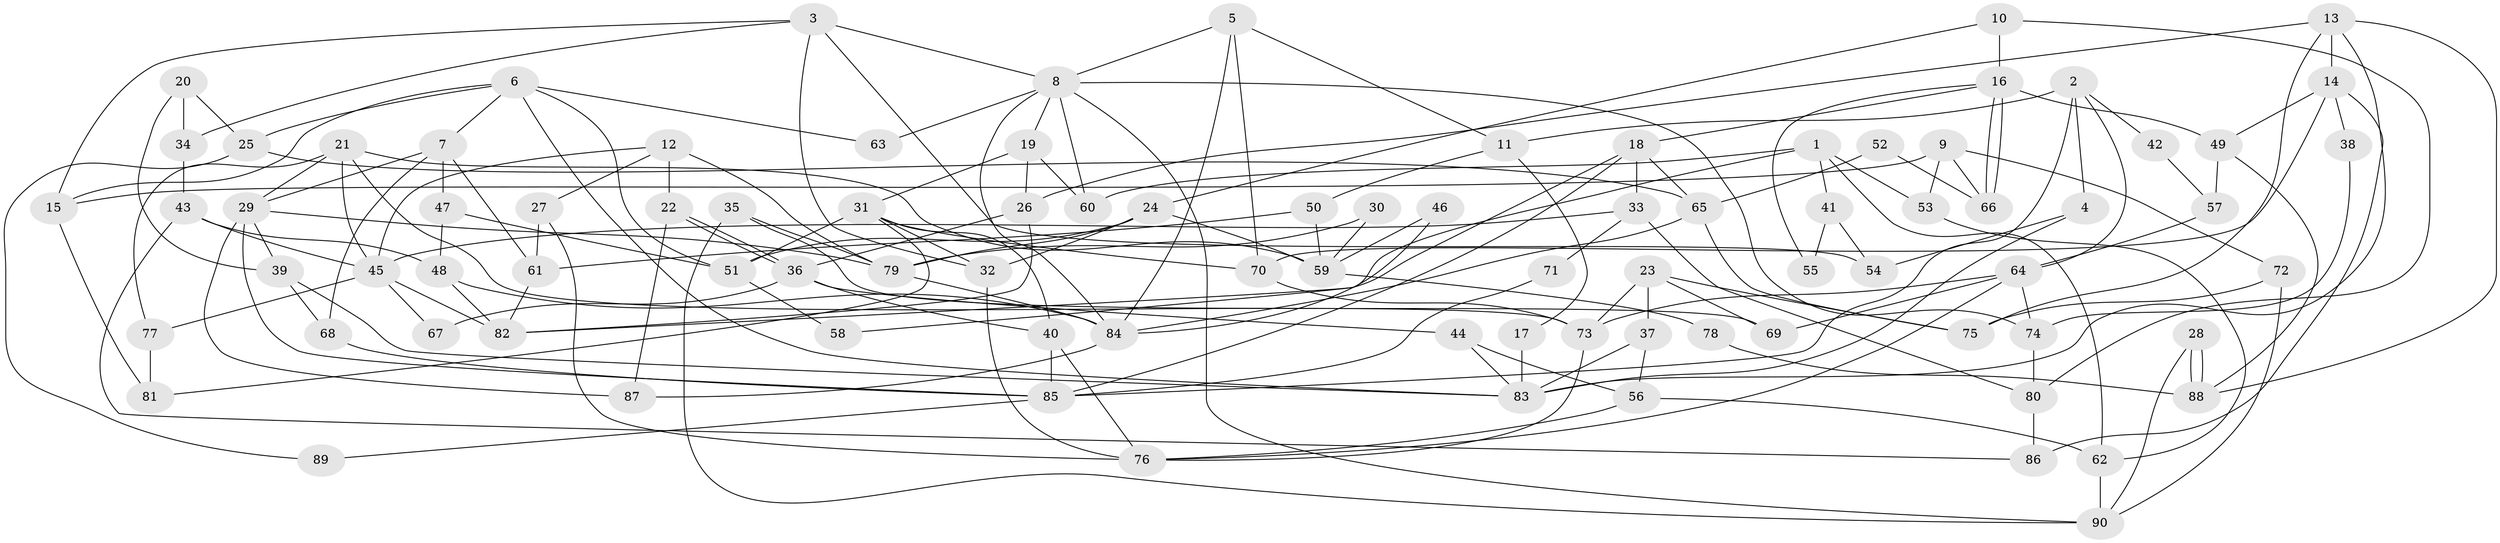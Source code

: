 // coarse degree distribution, {7: 0.10344827586206896, 5: 0.20689655172413793, 8: 0.1206896551724138, 9: 0.034482758620689655, 4: 0.1724137931034483, 2: 0.13793103448275862, 6: 0.05172413793103448, 3: 0.1724137931034483}
// Generated by graph-tools (version 1.1) at 2025/41/03/06/25 10:41:54]
// undirected, 90 vertices, 180 edges
graph export_dot {
graph [start="1"]
  node [color=gray90,style=filled];
  1;
  2;
  3;
  4;
  5;
  6;
  7;
  8;
  9;
  10;
  11;
  12;
  13;
  14;
  15;
  16;
  17;
  18;
  19;
  20;
  21;
  22;
  23;
  24;
  25;
  26;
  27;
  28;
  29;
  30;
  31;
  32;
  33;
  34;
  35;
  36;
  37;
  38;
  39;
  40;
  41;
  42;
  43;
  44;
  45;
  46;
  47;
  48;
  49;
  50;
  51;
  52;
  53;
  54;
  55;
  56;
  57;
  58;
  59;
  60;
  61;
  62;
  63;
  64;
  65;
  66;
  67;
  68;
  69;
  70;
  71;
  72;
  73;
  74;
  75;
  76;
  77;
  78;
  79;
  80;
  81;
  82;
  83;
  84;
  85;
  86;
  87;
  88;
  89;
  90;
  1 -- 53;
  1 -- 82;
  1 -- 41;
  1 -- 60;
  1 -- 62;
  2 -- 64;
  2 -- 85;
  2 -- 4;
  2 -- 11;
  2 -- 42;
  3 -- 15;
  3 -- 32;
  3 -- 8;
  3 -- 34;
  3 -- 54;
  4 -- 83;
  4 -- 54;
  5 -- 8;
  5 -- 70;
  5 -- 11;
  5 -- 84;
  6 -- 83;
  6 -- 25;
  6 -- 7;
  6 -- 15;
  6 -- 51;
  6 -- 63;
  7 -- 61;
  7 -- 29;
  7 -- 47;
  7 -- 68;
  8 -- 84;
  8 -- 19;
  8 -- 60;
  8 -- 63;
  8 -- 74;
  8 -- 90;
  9 -- 72;
  9 -- 15;
  9 -- 53;
  9 -- 66;
  10 -- 16;
  10 -- 24;
  10 -- 80;
  11 -- 17;
  11 -- 50;
  12 -- 79;
  12 -- 22;
  12 -- 27;
  12 -- 45;
  13 -- 83;
  13 -- 26;
  13 -- 14;
  13 -- 75;
  13 -- 88;
  14 -- 86;
  14 -- 38;
  14 -- 49;
  14 -- 70;
  15 -- 81;
  16 -- 49;
  16 -- 66;
  16 -- 66;
  16 -- 18;
  16 -- 55;
  17 -- 83;
  18 -- 33;
  18 -- 58;
  18 -- 65;
  18 -- 85;
  19 -- 60;
  19 -- 26;
  19 -- 31;
  20 -- 34;
  20 -- 39;
  20 -- 25;
  21 -- 45;
  21 -- 29;
  21 -- 59;
  21 -- 73;
  21 -- 77;
  22 -- 36;
  22 -- 36;
  22 -- 87;
  23 -- 73;
  23 -- 75;
  23 -- 37;
  23 -- 69;
  24 -- 79;
  24 -- 51;
  24 -- 32;
  24 -- 59;
  25 -- 65;
  25 -- 89;
  26 -- 36;
  26 -- 82;
  27 -- 76;
  27 -- 61;
  28 -- 88;
  28 -- 88;
  28 -- 90;
  29 -- 85;
  29 -- 39;
  29 -- 79;
  29 -- 87;
  30 -- 79;
  30 -- 59;
  31 -- 70;
  31 -- 32;
  31 -- 40;
  31 -- 51;
  31 -- 81;
  32 -- 76;
  33 -- 80;
  33 -- 45;
  33 -- 71;
  34 -- 43;
  35 -- 79;
  35 -- 90;
  35 -- 69;
  36 -- 40;
  36 -- 44;
  36 -- 67;
  37 -- 56;
  37 -- 83;
  38 -- 74;
  39 -- 68;
  39 -- 83;
  40 -- 76;
  40 -- 85;
  41 -- 54;
  41 -- 55;
  42 -- 57;
  43 -- 48;
  43 -- 45;
  43 -- 86;
  44 -- 83;
  44 -- 56;
  45 -- 82;
  45 -- 67;
  45 -- 77;
  46 -- 84;
  46 -- 59;
  47 -- 51;
  47 -- 48;
  48 -- 82;
  48 -- 84;
  49 -- 88;
  49 -- 57;
  50 -- 59;
  50 -- 61;
  51 -- 58;
  52 -- 65;
  52 -- 66;
  53 -- 62;
  56 -- 76;
  56 -- 62;
  57 -- 64;
  59 -- 78;
  61 -- 82;
  62 -- 90;
  64 -- 69;
  64 -- 73;
  64 -- 74;
  64 -- 76;
  65 -- 84;
  65 -- 75;
  68 -- 85;
  70 -- 73;
  71 -- 85;
  72 -- 90;
  72 -- 75;
  73 -- 76;
  74 -- 80;
  77 -- 81;
  78 -- 88;
  79 -- 84;
  80 -- 86;
  84 -- 87;
  85 -- 89;
}
